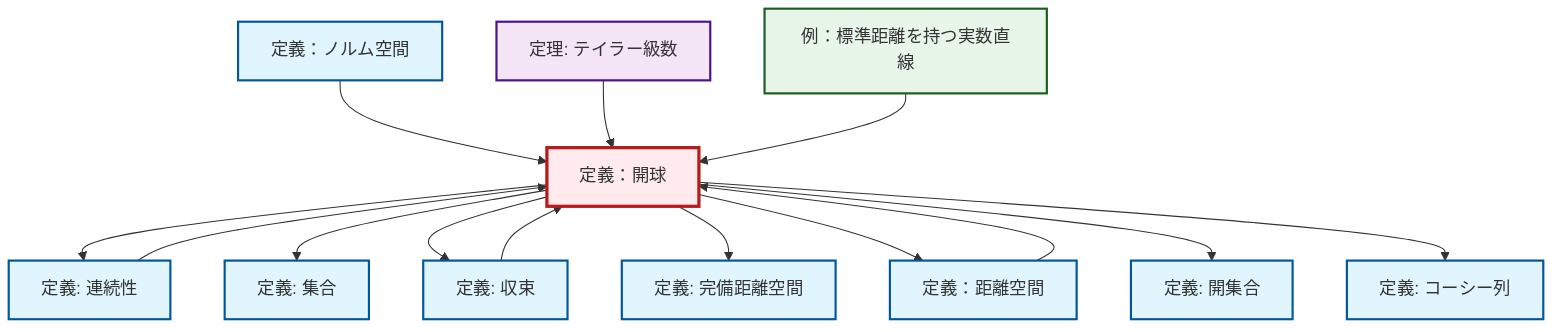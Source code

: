 graph TD
    classDef definition fill:#e1f5fe,stroke:#01579b,stroke-width:2px
    classDef theorem fill:#f3e5f5,stroke:#4a148c,stroke-width:2px
    classDef axiom fill:#fff3e0,stroke:#e65100,stroke-width:2px
    classDef example fill:#e8f5e9,stroke:#1b5e20,stroke-width:2px
    classDef current fill:#ffebee,stroke:#b71c1c,stroke-width:3px
    def-normed-vector-space["定義：ノルム空間"]:::definition
    def-metric-space["定義：距離空間"]:::definition
    def-continuity["定義: 連続性"]:::definition
    def-complete-metric-space["定義: 完備距離空間"]:::definition
    def-cauchy-sequence["定義: コーシー列"]:::definition
    def-convergence["定義: 収束"]:::definition
    ex-real-line-metric["例：標準距離を持つ実数直線"]:::example
    def-open-set["定義: 開集合"]:::definition
    def-set["定義: 集合"]:::definition
    def-open-ball["定義：開球"]:::definition
    thm-taylor-series["定理: テイラー級数"]:::theorem
    def-normed-vector-space --> def-open-ball
    def-open-ball --> def-continuity
    thm-taylor-series --> def-open-ball
    def-open-ball --> def-set
    def-convergence --> def-open-ball
    def-continuity --> def-open-ball
    def-open-ball --> def-convergence
    def-open-ball --> def-complete-metric-space
    def-open-ball --> def-metric-space
    ex-real-line-metric --> def-open-ball
    def-metric-space --> def-open-ball
    def-open-ball --> def-open-set
    def-open-ball --> def-cauchy-sequence
    class def-open-ball current
